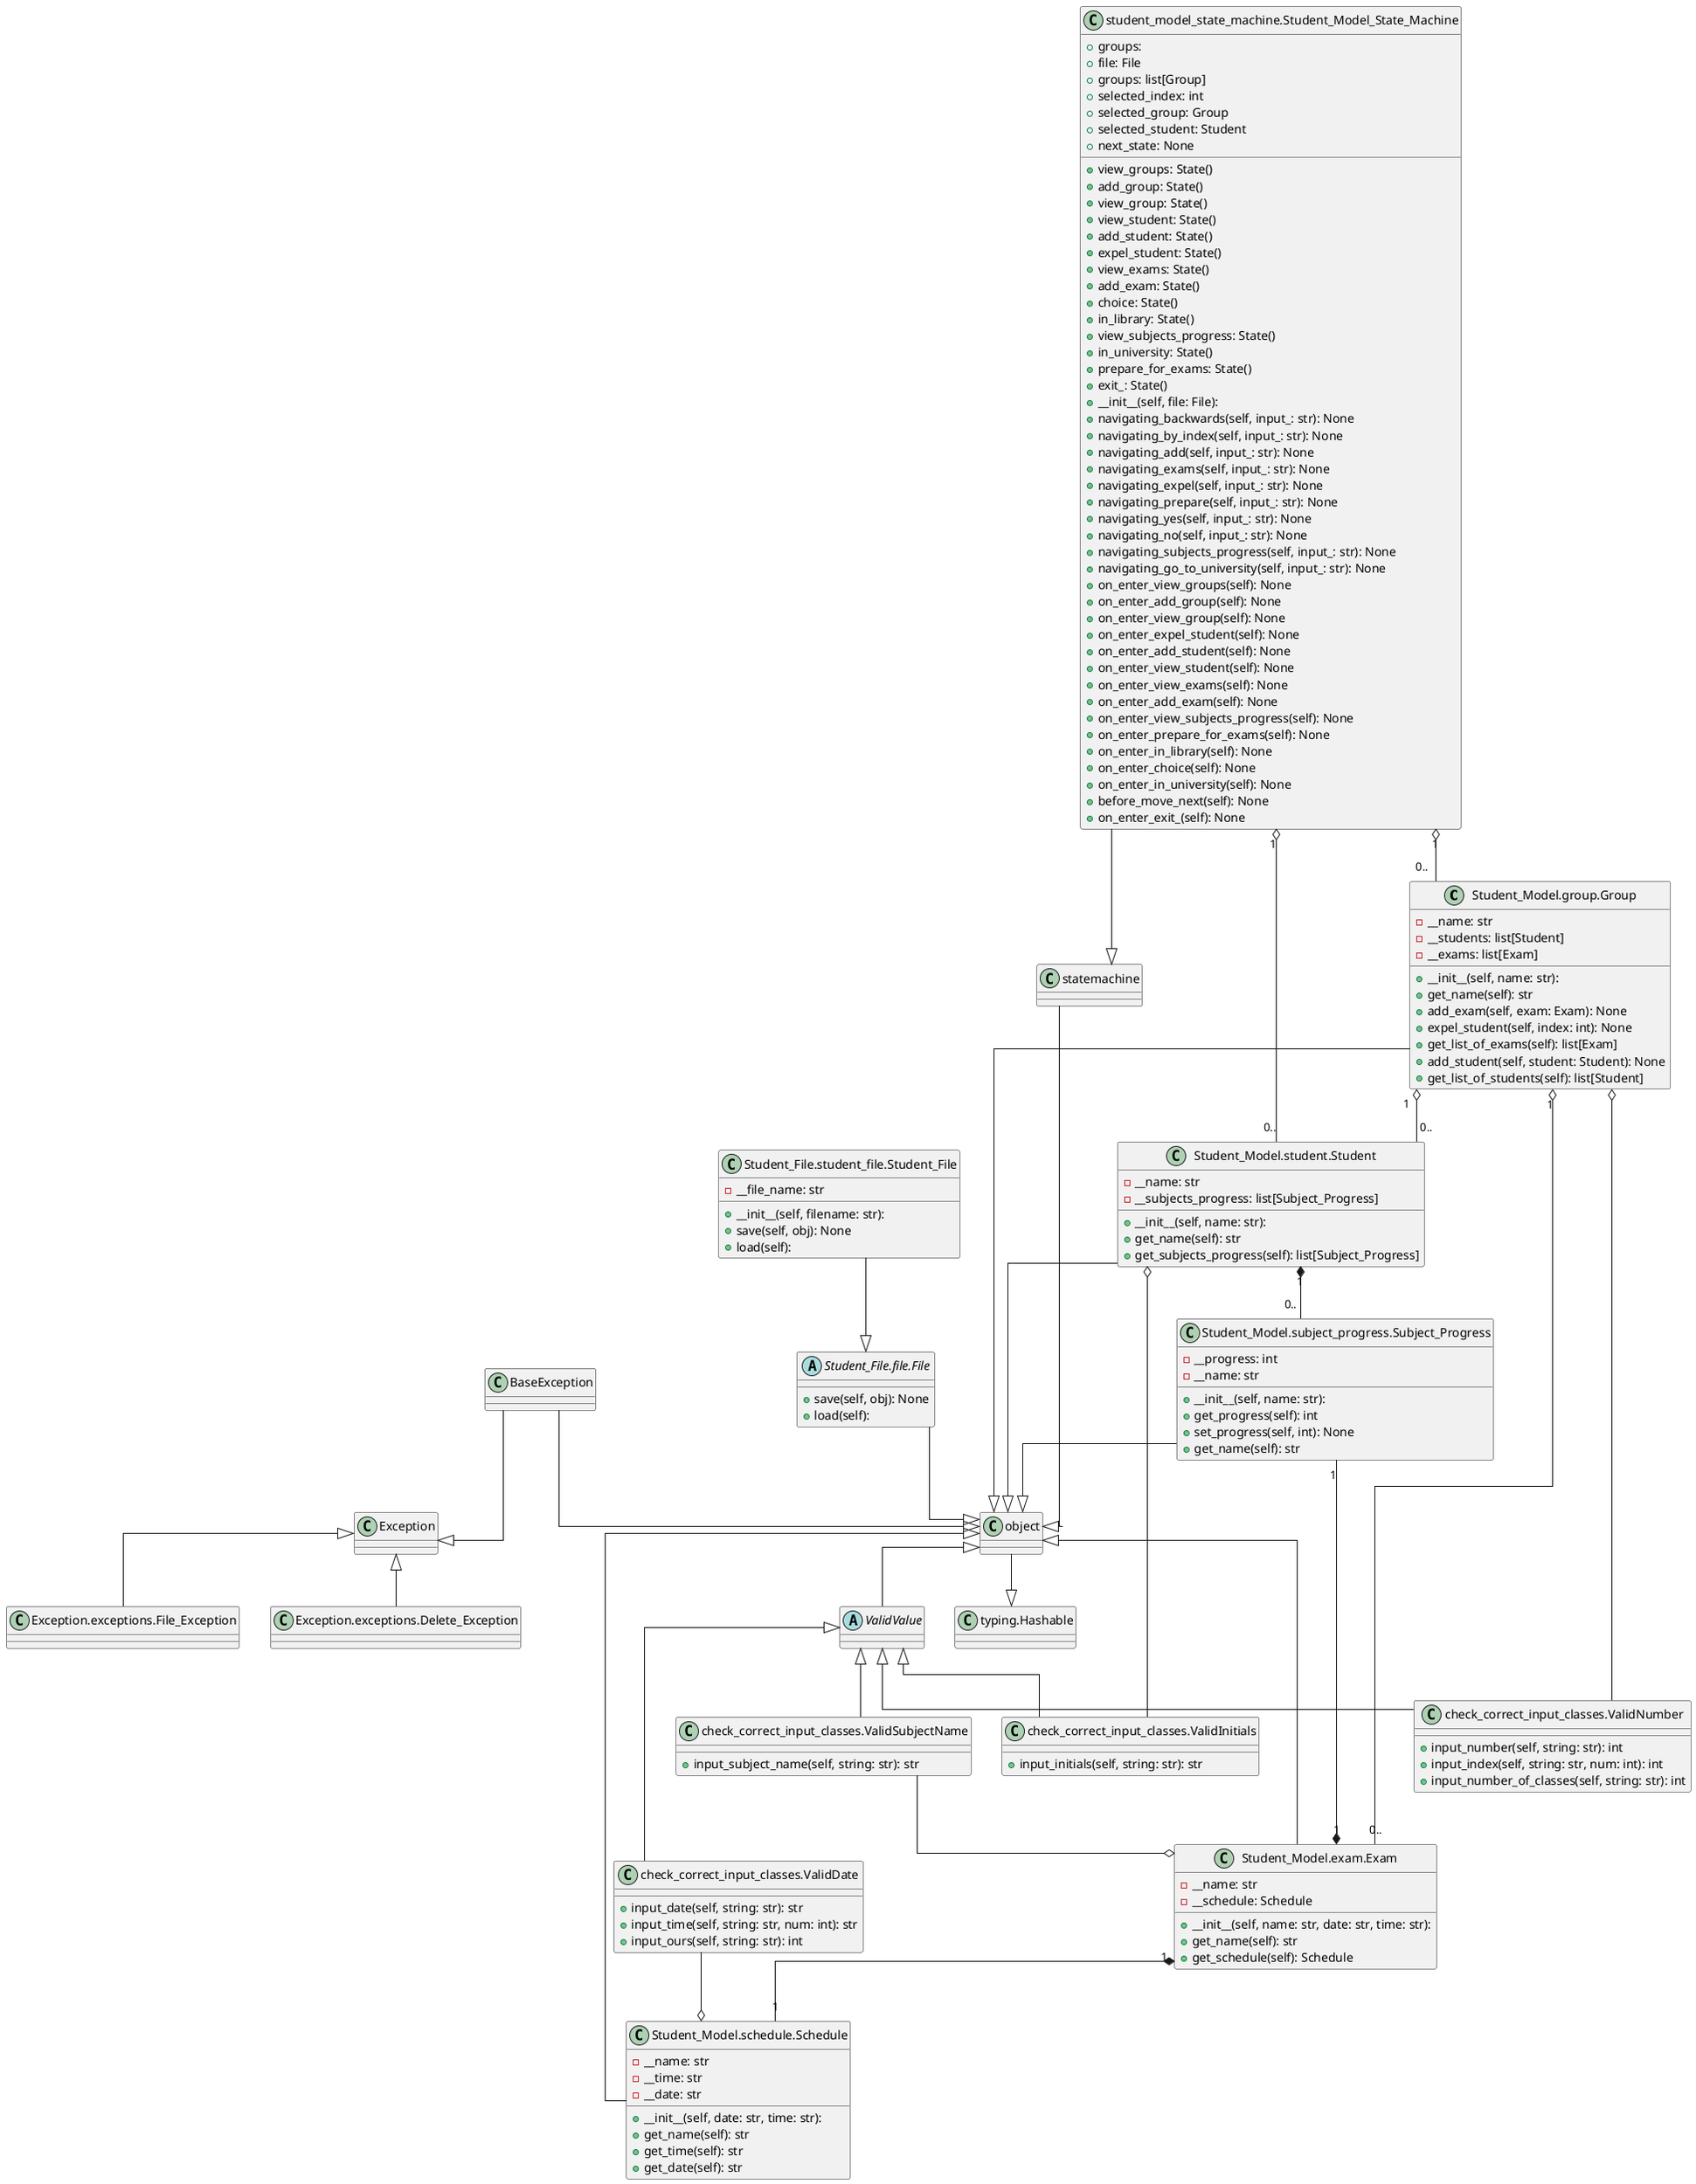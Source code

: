 @startuml
'!theme plain
top to bottom direction
skinparam linetype ortho

class Group as "Student_Model.group.Group" {
    -__name: str
    -__students: list[Student]
    -__exams: list[Exam]
    +__init__(self, name: str):
    +get_name(self): str
    +add_exam(self, exam: Exam): None
    +expel_student(self, index: int): None
    +get_list_of_exams(self): list[Exam]
    +add_student(self, student: Student): None
    +get_list_of_students(self): list[Student]
}

class Student as "Student_Model.student.Student" {
    -__name: str
    -__subjects_progress: list[Subject_Progress]
    +__init__(self, name: str):
    +get_name(self): str
    +get_subjects_progress(self): list[Subject_Progress]
}

class Schedule as "Student_Model.schedule.Schedule" {
    -__name: str
    -__time: str
    -__date: str
    +__init__(self, date: str, time: str):
    +get_name(self): str
    +get_time(self): str
    +get_date(self): str
}

class Exam as "Student_Model.exam.Exam" {
        -__name: str
        -__schedule: Schedule
        +__init__(self, name: str, date: str, time: str):
        +get_name(self): str
        +get_schedule(self): Schedule
}

class Subject_Progress as "Student_Model.subject_progress.Subject_Progress" {
    -__progress: int
    -__name: str
    +__init__(self, name: str):
    +get_progress(self): int
    +set_progress(self, int): None
    +get_name(self): str
}

class Student_Model_State_Machine as "student_model_state_machine.Student_Model_State_Machine" {
   +groups:
   +file: File
   +groups: list[Group]
   +selected_index: int
   +selected_group: Group
   +selected_student: Student
   +view_groups: State()
   +add_group: State()
   +view_group: State()
   +view_student: State()
   +add_student: State()
   +expel_student: State()
   +view_exams: State()
   +add_exam: State()
   +choice: State()
   +in_library: State()
   +view_subjects_progress: State()
   +in_university: State()
   +prepare_for_exams: State()
   +exit_: State()
   +next_state: None
   +__init__(self, file: File):
   +navigating_backwards(self, input_: str): None
   +navigating_by_index(self, input_: str): None
   +navigating_add(self, input_: str): None
   +navigating_exams(self, input_: str): None
   +navigating_expel(self, input_: str): None
   +navigating_prepare(self, input_: str): None
   +navigating_yes(self, input_: str): None
   +navigating_no(self, input_: str): None
   +navigating_subjects_progress(self, input_: str): None
   +navigating_go_to_university(self, input_: str): None
   +on_enter_view_groups(self): None
   +on_enter_add_group(self): None
   +on_enter_view_group(self): None
   +on_enter_expel_student(self): None
   +on_enter_add_student(self): None
   +on_enter_view_student(self): None
   +on_enter_view_exams(self): None
   +on_enter_add_exam(self): None
   +on_enter_view_subjects_progress(self): None
   +on_enter_prepare_for_exams(self): None
   +on_enter_in_library(self): None
   +on_enter_choice(self): None
   +on_enter_in_university(self): None
   +before_move_next(self): None
   +on_enter_exit_(self): None
}
class object
class BaseException
class File_Exception as "Exception.exceptions.File_Exception"
class Delete_Exception as "Exception.exceptions.Delete_Exception"

class Student_File as "Student_File.student_file.Student_File" {
   -__file_name: str
   +__init__(self, filename: str):
   +save(self, obj): None
   +load(self):
}
abstract class File as "Student_File.file.File" {
   +save(self, obj): None
   +load(self):
}
class ValidNumber as "check_correct_input_classes.ValidNumber" {
   +input_number(self, string: str): int
   +input_index(self, string: str, num: int): int
   +input_number_of_classes(self, string: str): int
}
class ValidDate as "check_correct_input_classes.ValidDate" {
   +input_date(self, string: str): str
   +input_time(self, string: str, num: int): str
   +input_ours(self, string: str): int
}
class ValidSubjectName as "check_correct_input_classes.ValidSubjectName" {
   +input_subject_name(self, string: str): str
}
class ValidInitials as "check_correct_input_classes.ValidInitials" {
   +input_initials(self, string: str): str
}
abstract class ValidValue

ValidValue <|-- ValidDate
ValidValue <|-- ValidInitials
ValidValue <|-- ValidNumber
ValidValue <|-- ValidSubjectName
object <|-- ValidValue

ValidDate --o Schedule
ValidInitials --o Student
ValidNumber --o Group
ValidSubjectName --o Exam

BaseException --|> object
BaseException --|> Exception
Exception <|-- File_Exception
Exception <|-- Delete_Exception

Student --|> object
Group --|> object
Exam --|> object
Schedule --|> object
Subject_Progress --|> object
File  --|> object
statemachine --|> object

class Hashable as "typing.Hashable"
object --|> Hashable

Student_Model_State_Machine --|> statemachine

Student_File --|> File

Exam "1" *-- "1" Schedule
Group "1" o-- "0.." Student
Group "1" o-- "0.." Exam
Exam "1" *-- "1" Subject_Progress
Student "1" *-- "0.." Subject_Progress

Student_Model_State_Machine "1" o-- "0.." Group
Student_Model_State_Machine "1" o-- "0.." Student


@enduml